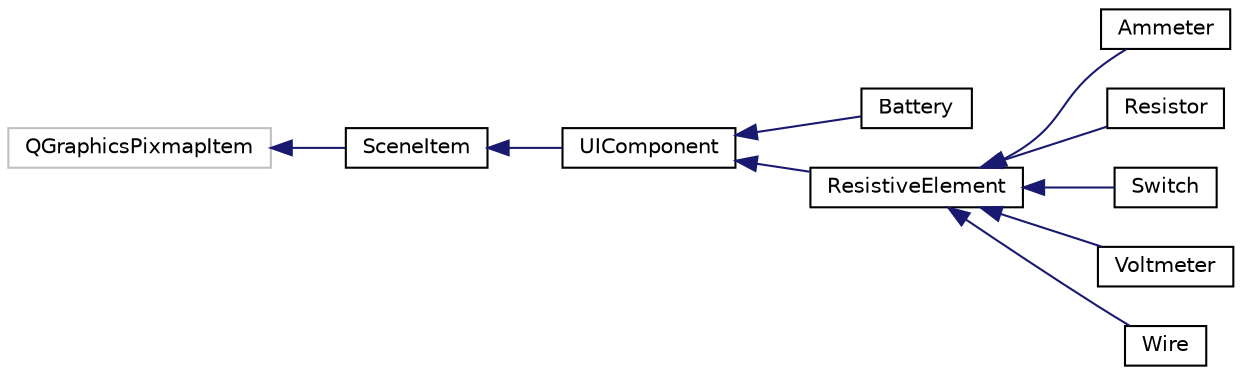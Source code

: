 digraph "Graphical Class Hierarchy"
{
 // LATEX_PDF_SIZE
  edge [fontname="Helvetica",fontsize="10",labelfontname="Helvetica",labelfontsize="10"];
  node [fontname="Helvetica",fontsize="10",shape=record];
  rankdir="LR";
  Node12 [label="QGraphicsPixmapItem",height=0.2,width=0.4,color="grey75", fillcolor="white", style="filled",tooltip=" "];
  Node12 -> Node0 [dir="back",color="midnightblue",fontsize="10",style="solid",fontname="Helvetica"];
  Node0 [label="SceneItem",height=0.2,width=0.4,color="black", fillcolor="white", style="filled",URL="$classSceneItem.html",tooltip="An image on the Scene."];
  Node0 -> Node1 [dir="back",color="midnightblue",fontsize="10",style="solid",fontname="Helvetica"];
  Node1 [label="UIComponent",height=0.2,width=0.4,color="black", fillcolor="white", style="filled",URL="$classUIComponent.html",tooltip="SceneItem derivative that has information about generic component info such as nodes and arrow connec..."];
  Node1 -> Node2 [dir="back",color="midnightblue",fontsize="10",style="solid",fontname="Helvetica"];
  Node2 [label="Battery",height=0.2,width=0.4,color="black", fillcolor="white", style="filled",URL="$classBattery.html",tooltip="A battery class that has a configurable voltage and on/off state."];
  Node1 -> Node3 [dir="back",color="midnightblue",fontsize="10",style="solid",fontname="Helvetica"];
  Node3 [label="ResistiveElement",height=0.2,width=0.4,color="black", fillcolor="white", style="filled",URL="$classResistiveElement.html",tooltip="Parent class of anything with a resistance (Resistor, Switch, Wire)."];
  Node3 -> Node4 [dir="back",color="midnightblue",fontsize="10",style="solid",fontname="Helvetica"];
  Node4 [label="Ammeter",height=0.2,width=0.4,color="black", fillcolor="white", style="filled",URL="$classAmmeter.html",tooltip="Ammeter component."];
  Node3 -> Node5 [dir="back",color="midnightblue",fontsize="10",style="solid",fontname="Helvetica"];
  Node5 [label="Resistor",height=0.2,width=0.4,color="black", fillcolor="white", style="filled",URL="$classResistor.html",tooltip="Resistor component with configurable resistance."];
  Node3 -> Node6 [dir="back",color="midnightblue",fontsize="10",style="solid",fontname="Helvetica"];
  Node6 [label="Switch",height=0.2,width=0.4,color="black", fillcolor="white", style="filled",URL="$classSwitch.html",tooltip="Switch component that can be on/off."];
  Node3 -> Node7 [dir="back",color="midnightblue",fontsize="10",style="solid",fontname="Helvetica"];
  Node7 [label="Voltmeter",height=0.2,width=0.4,color="black", fillcolor="white", style="filled",URL="$classVoltmeter.html",tooltip="Resistor component with configurable resistance."];
  Node3 -> Node8 [dir="back",color="midnightblue",fontsize="10",style="solid",fontname="Helvetica"];
  Node8 [label="Wire",height=0.2,width=0.4,color="black", fillcolor="white", style="filled",URL="$classWire.html",tooltip="Wire component with configurable length, area and material."];
}
